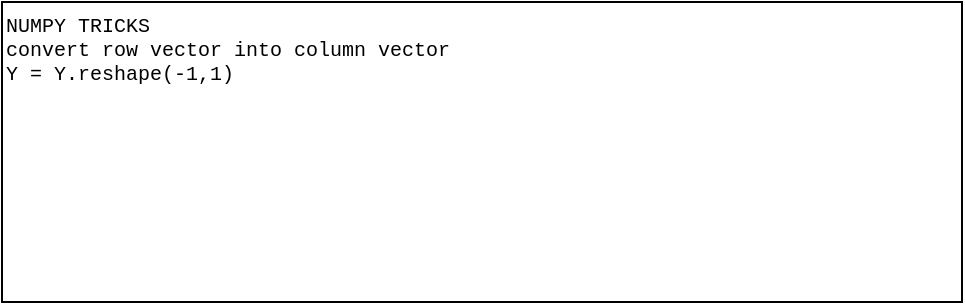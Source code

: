 <mxfile version="16.4.0" type="device"><diagram id="mzJiLo1gRkwNTmZv_g5L" name="Page-1"><mxGraphModel dx="1186" dy="-779" grid="1" gridSize="10" guides="1" tooltips="1" connect="1" arrows="1" fold="1" page="1" pageScale="1" pageWidth="1169" pageHeight="827" math="0" shadow="0"><root><mxCell id="0"/><mxCell id="1" parent="0"/><mxCell id="OSF1zd0BggHWbTQcVq7J-1" value="NUMPY TRICKS&lt;br&gt;convert row vector into column vector&lt;br&gt;Y =&amp;nbsp;Y.reshape(-1,1)" style="text;html=1;align=left;verticalAlign=top;whiteSpace=wrap;rounded=0;fontFamily=Courier New;strokeColor=default;fontSize=10;" vertex="1" parent="1"><mxGeometry x="10" y="1700" width="480" height="150" as="geometry"/></mxCell></root></mxGraphModel></diagram></mxfile>